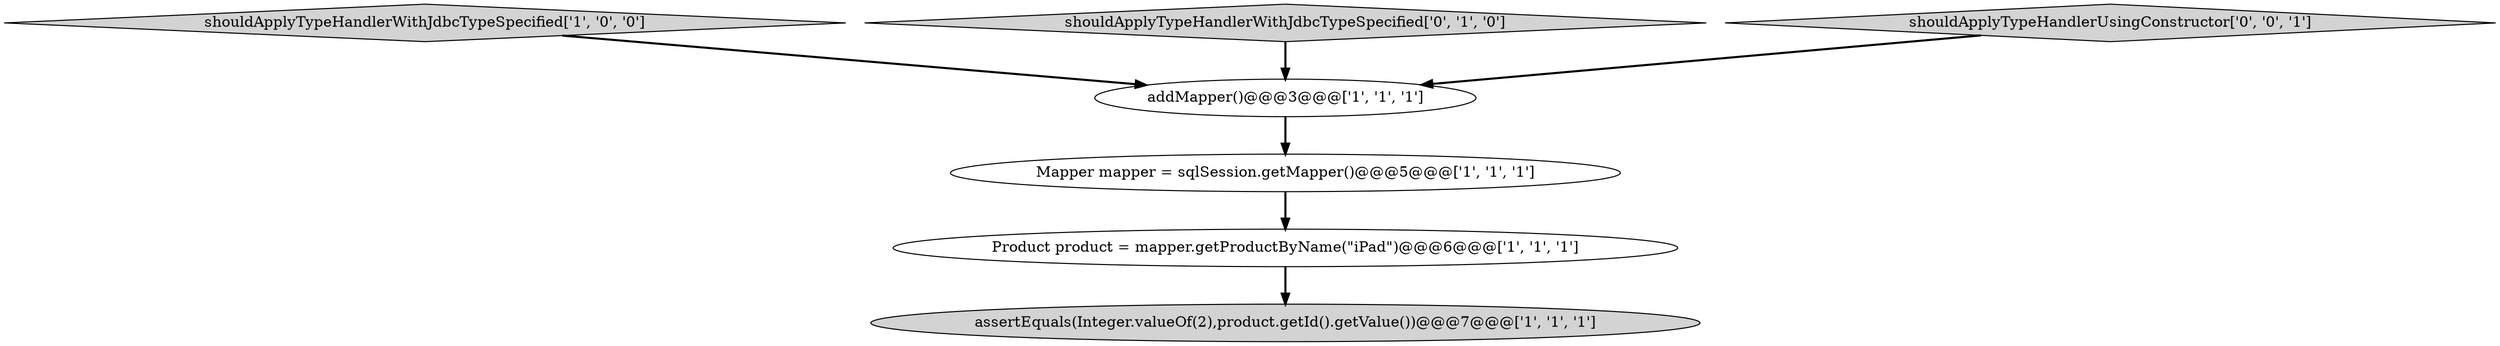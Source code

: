digraph {
2 [style = filled, label = "shouldApplyTypeHandlerWithJdbcTypeSpecified['1', '0', '0']", fillcolor = lightgray, shape = diamond image = "AAA0AAABBB1BBB"];
4 [style = filled, label = "addMapper()@@@3@@@['1', '1', '1']", fillcolor = white, shape = ellipse image = "AAA0AAABBB1BBB"];
5 [style = filled, label = "shouldApplyTypeHandlerWithJdbcTypeSpecified['0', '1', '0']", fillcolor = lightgray, shape = diamond image = "AAA0AAABBB2BBB"];
6 [style = filled, label = "shouldApplyTypeHandlerUsingConstructor['0', '0', '1']", fillcolor = lightgray, shape = diamond image = "AAA0AAABBB3BBB"];
3 [style = filled, label = "Product product = mapper.getProductByName(\"iPad\")@@@6@@@['1', '1', '1']", fillcolor = white, shape = ellipse image = "AAA0AAABBB1BBB"];
1 [style = filled, label = "assertEquals(Integer.valueOf(2),product.getId().getValue())@@@7@@@['1', '1', '1']", fillcolor = lightgray, shape = ellipse image = "AAA0AAABBB1BBB"];
0 [style = filled, label = "Mapper mapper = sqlSession.getMapper()@@@5@@@['1', '1', '1']", fillcolor = white, shape = ellipse image = "AAA0AAABBB1BBB"];
0->3 [style = bold, label=""];
6->4 [style = bold, label=""];
3->1 [style = bold, label=""];
2->4 [style = bold, label=""];
5->4 [style = bold, label=""];
4->0 [style = bold, label=""];
}

